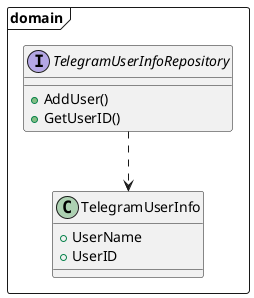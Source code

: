 @startuml domain
package domain <<Frame>> {
    class TelegramUserInfo{
        + UserName
        + UserID
    }
    interface TelegramUserInfoRepository{
        + AddUser()
        + GetUserID()
    } 
    TelegramUserInfo <.up. TelegramUserInfoRepository
}
@enduml